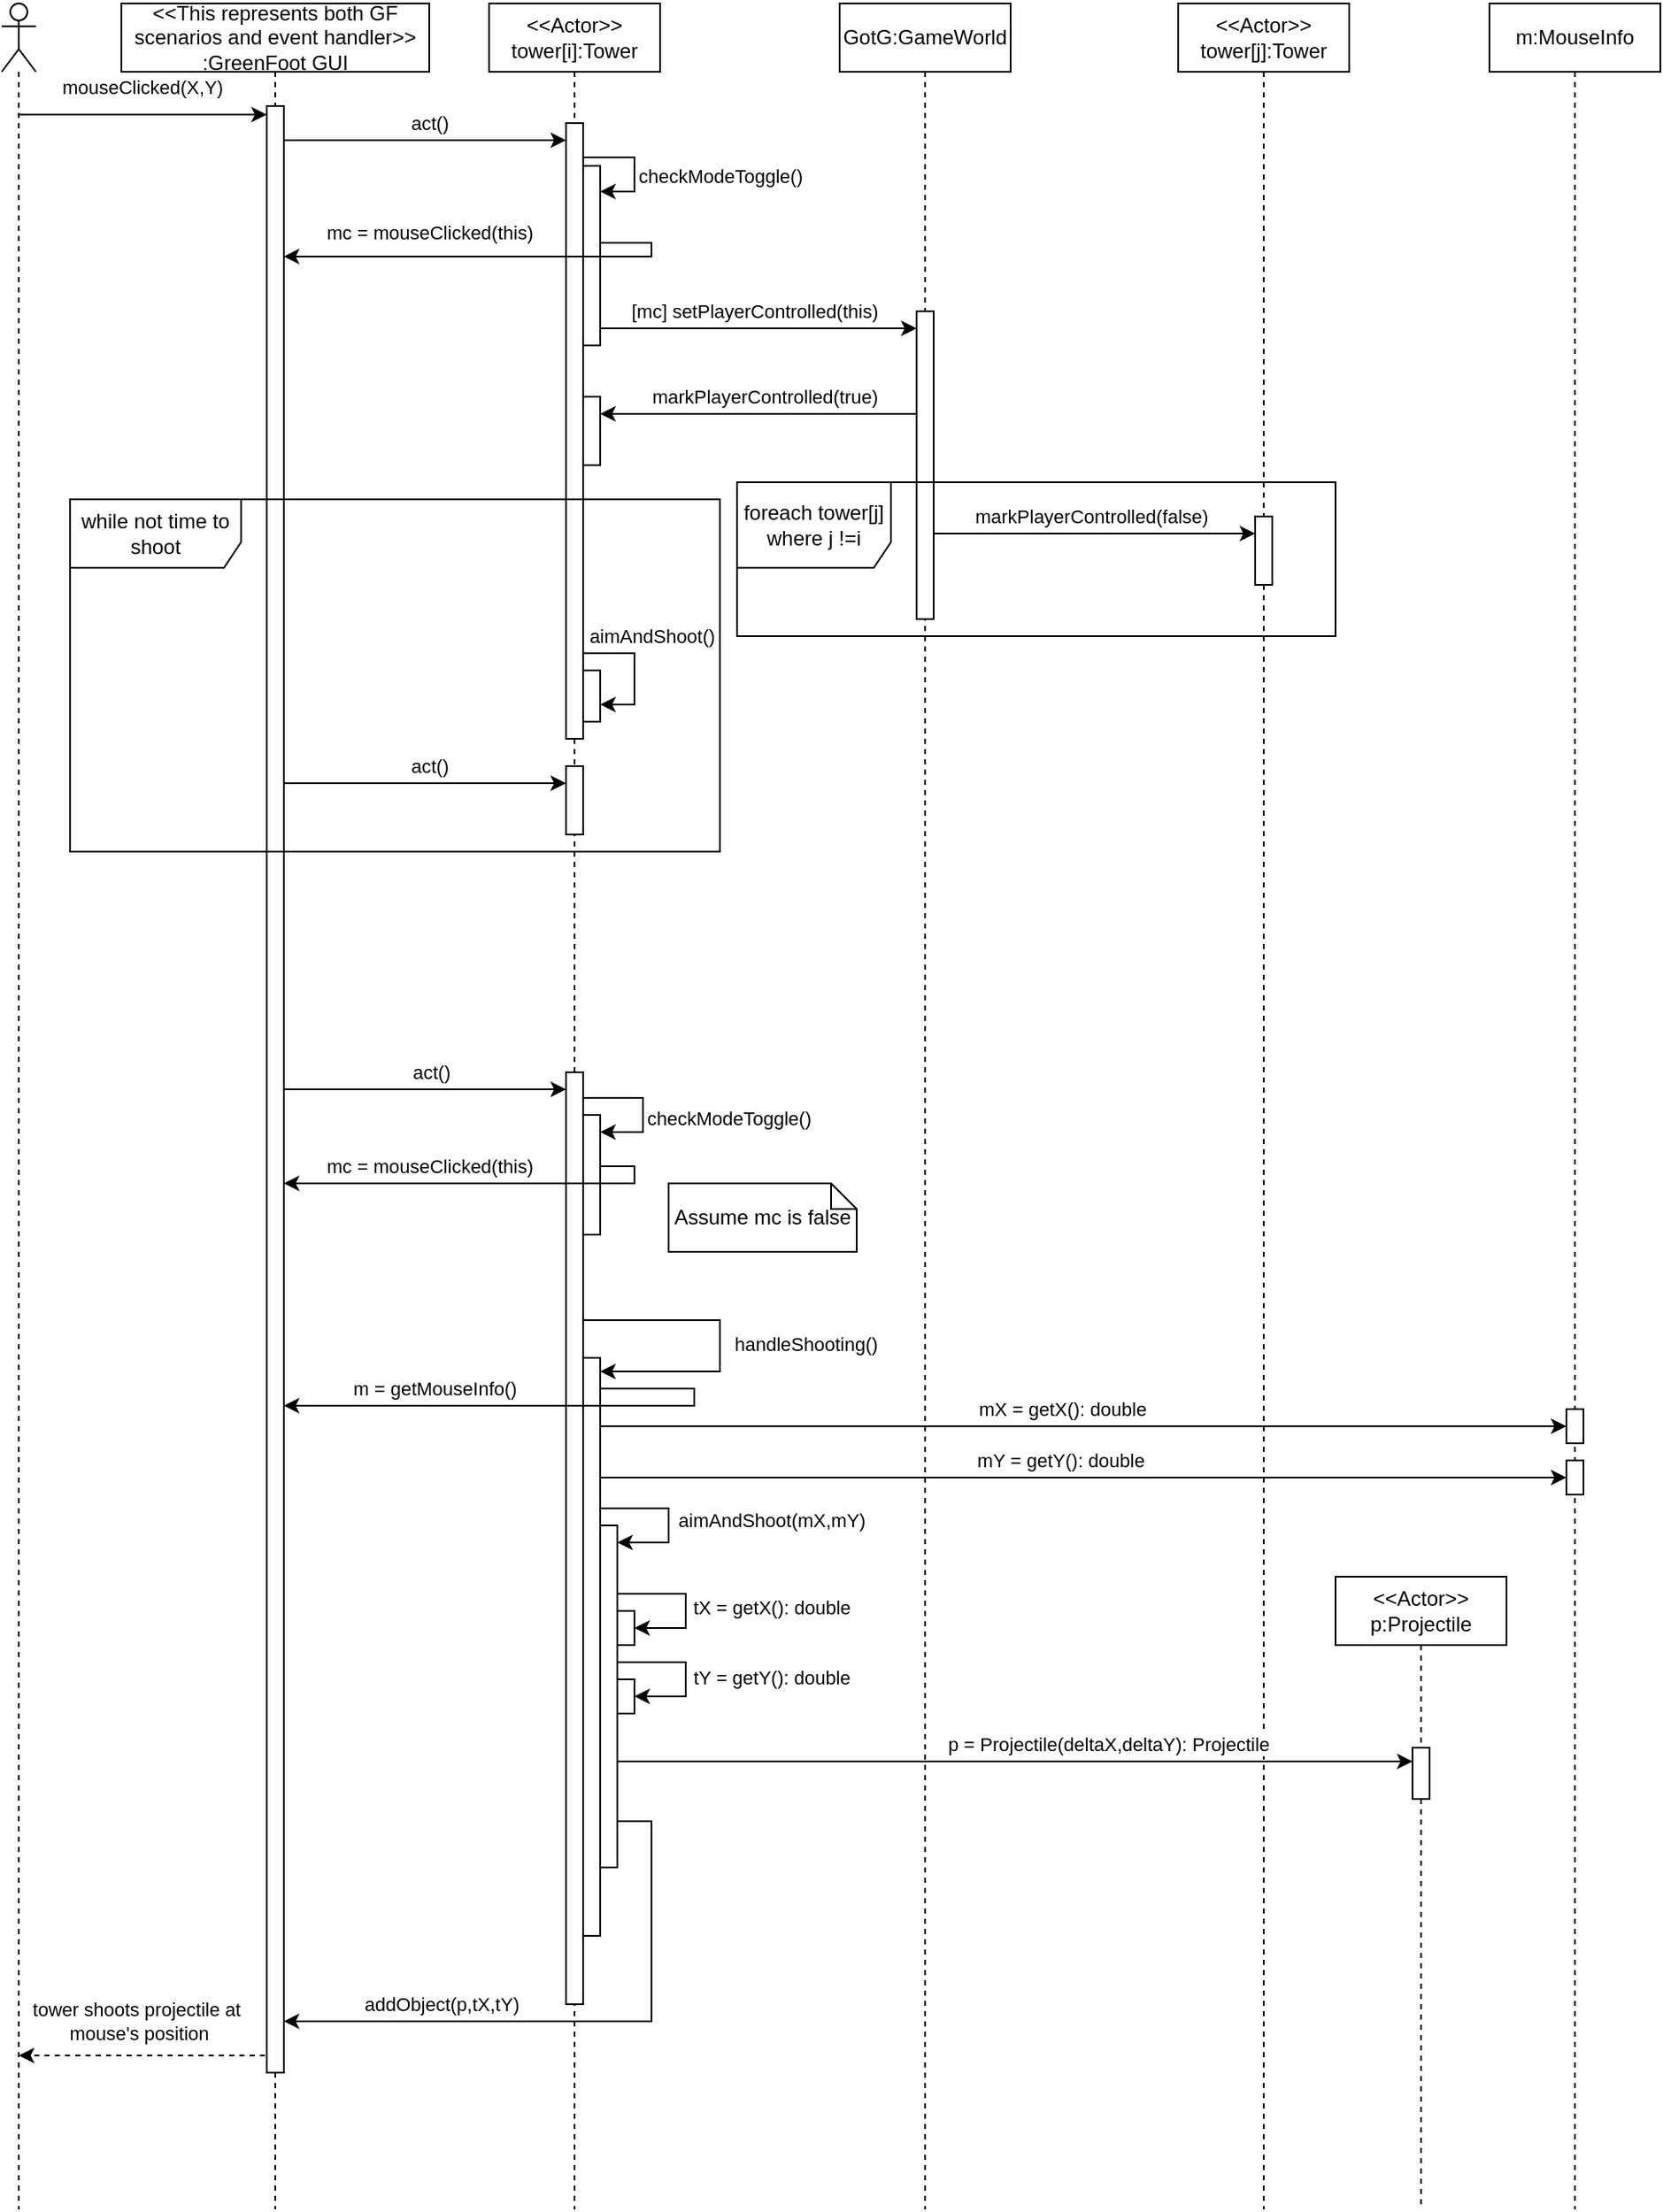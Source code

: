 <mxfile scale="1" border="20" version="24.2.5" type="device">
  <diagram name="Page-1" id="HYd8ncunls_-nP6pL6kR">
    <mxGraphModel dx="1257" dy="578" grid="1" gridSize="10" guides="1" tooltips="1" connect="1" arrows="1" fold="1" page="1" pageScale="1" pageWidth="850" pageHeight="1100" math="0" shadow="0">
      <root>
        <mxCell id="0" />
        <mxCell id="1" parent="0" />
        <mxCell id="9XVVSbY3bbq7c6_Pm6am-3" style="edgeStyle=orthogonalEdgeStyle;rounded=0;orthogonalLoop=1;jettySize=auto;html=1;curved=0;" parent="1" target="9XVVSbY3bbq7c6_Pm6am-5" edge="1">
          <mxGeometry relative="1" as="geometry">
            <mxPoint x="49.929" y="215.029" as="sourcePoint" />
            <mxPoint x="190" y="215" as="targetPoint" />
            <Array as="points">
              <mxPoint x="170" y="215" />
              <mxPoint x="170" y="215" />
            </Array>
          </mxGeometry>
        </mxCell>
        <mxCell id="9XVVSbY3bbq7c6_Pm6am-4" value="mouseClicked(X,Y)" style="edgeLabel;html=1;align=center;verticalAlign=middle;resizable=0;points=[];" parent="9XVVSbY3bbq7c6_Pm6am-3" vertex="1" connectable="0">
          <mxGeometry x="-0.473" y="-4" relative="1" as="geometry">
            <mxPoint x="34" y="-20" as="offset" />
          </mxGeometry>
        </mxCell>
        <mxCell id="9XVVSbY3bbq7c6_Pm6am-1" value="" style="shape=umlLifeline;perimeter=lifelinePerimeter;whiteSpace=wrap;html=1;container=1;dropTarget=0;collapsible=0;recursiveResize=0;outlineConnect=0;portConstraint=eastwest;newEdgeStyle={&quot;curved&quot;:0,&quot;rounded&quot;:0};participant=umlActor;" parent="1" vertex="1">
          <mxGeometry x="40" y="150" width="20" height="1290" as="geometry" />
        </mxCell>
        <mxCell id="9XVVSbY3bbq7c6_Pm6am-2" value="&amp;lt;&amp;lt;This represents both GF scenarios and event handler&amp;gt;&amp;gt;&lt;div&gt;:GreenFoot GUI&lt;/div&gt;" style="shape=umlLifeline;perimeter=lifelinePerimeter;whiteSpace=wrap;html=1;container=1;dropTarget=0;collapsible=0;recursiveResize=0;outlineConnect=0;portConstraint=eastwest;newEdgeStyle={&quot;curved&quot;:0,&quot;rounded&quot;:0};" parent="1" vertex="1">
          <mxGeometry x="110" y="150" width="180" height="1290" as="geometry" />
        </mxCell>
        <mxCell id="9XVVSbY3bbq7c6_Pm6am-5" value="" style="html=1;points=[[0,0,0,0,5],[0,1,0,0,-5],[1,0,0,0,5],[1,1,0,0,-5]];perimeter=orthogonalPerimeter;outlineConnect=0;targetShapes=umlLifeline;portConstraint=eastwest;newEdgeStyle={&quot;curved&quot;:0,&quot;rounded&quot;:0};" parent="9XVVSbY3bbq7c6_Pm6am-2" vertex="1">
          <mxGeometry x="85" y="60" width="10" height="1150" as="geometry" />
        </mxCell>
        <mxCell id="9XVVSbY3bbq7c6_Pm6am-6" value="&amp;lt;&amp;lt;Actor&amp;gt;&amp;gt;&lt;div&gt;tower[i]:Tower&lt;/div&gt;" style="shape=umlLifeline;perimeter=lifelinePerimeter;whiteSpace=wrap;html=1;container=1;dropTarget=0;collapsible=0;recursiveResize=0;outlineConnect=0;portConstraint=eastwest;newEdgeStyle={&quot;curved&quot;:0,&quot;rounded&quot;:0};" parent="1" vertex="1">
          <mxGeometry x="325" y="150" width="100" height="1290" as="geometry" />
        </mxCell>
        <mxCell id="9yuaqkuuKC39MN3WJqX9-4" style="edgeStyle=orthogonalEdgeStyle;rounded=0;orthogonalLoop=1;jettySize=auto;html=1;curved=0;" parent="9XVVSbY3bbq7c6_Pm6am-6" source="9XVVSbY3bbq7c6_Pm6am-9" target="9yuaqkuuKC39MN3WJqX9-1" edge="1">
          <mxGeometry relative="1" as="geometry">
            <Array as="points">
              <mxPoint x="85" y="90" />
              <mxPoint x="85" y="110" />
            </Array>
          </mxGeometry>
        </mxCell>
        <mxCell id="9yuaqkuuKC39MN3WJqX9-5" value="checkModeToggle()" style="edgeLabel;html=1;align=center;verticalAlign=middle;resizable=0;points=[];" parent="9yuaqkuuKC39MN3WJqX9-4" vertex="1" connectable="0">
          <mxGeometry x="0.248" relative="1" as="geometry">
            <mxPoint x="50" y="-3" as="offset" />
          </mxGeometry>
        </mxCell>
        <mxCell id="9XVVSbY3bbq7c6_Pm6am-9" value="" style="html=1;points=[[0,0,0,0,5],[0,1,0,0,-5],[1,0,0,0,5],[1,1,0,0,-5]];perimeter=orthogonalPerimeter;outlineConnect=0;targetShapes=umlLifeline;portConstraint=eastwest;newEdgeStyle={&quot;curved&quot;:0,&quot;rounded&quot;:0};" parent="9XVVSbY3bbq7c6_Pm6am-6" vertex="1">
          <mxGeometry x="45" y="70" width="10" height="360" as="geometry" />
        </mxCell>
        <mxCell id="9XVVSbY3bbq7c6_Pm6am-15" value="" style="html=1;points=[[0,0,0,0,5],[0,1,0,0,-5],[1,0,0,0,5],[1,1,0,0,-5]];perimeter=orthogonalPerimeter;outlineConnect=0;targetShapes=umlLifeline;portConstraint=eastwest;newEdgeStyle={&quot;curved&quot;:0,&quot;rounded&quot;:0};" parent="9XVVSbY3bbq7c6_Pm6am-6" vertex="1">
          <mxGeometry x="55" y="230" width="10" height="40" as="geometry" />
        </mxCell>
        <mxCell id="T2vPj24JK6pzReiYTWMQ-1" value="" style="html=1;points=[[0,0,0,0,5],[0,1,0,0,-5],[1,0,0,0,5],[1,1,0,0,-5]];perimeter=orthogonalPerimeter;outlineConnect=0;targetShapes=umlLifeline;portConstraint=eastwest;newEdgeStyle={&quot;curved&quot;:0,&quot;rounded&quot;:0};" parent="9XVVSbY3bbq7c6_Pm6am-6" vertex="1">
          <mxGeometry x="45" y="446" width="10" height="40" as="geometry" />
        </mxCell>
        <mxCell id="T2vPj24JK6pzReiYTWMQ-10" style="edgeStyle=orthogonalEdgeStyle;rounded=0;orthogonalLoop=1;jettySize=auto;html=1;curved=0;" parent="9XVVSbY3bbq7c6_Pm6am-6" source="T2vPj24JK6pzReiYTWMQ-5" target="T2vPj24JK6pzReiYTWMQ-9" edge="1">
          <mxGeometry relative="1" as="geometry">
            <Array as="points">
              <mxPoint x="135" y="770" />
              <mxPoint x="135" y="800" />
            </Array>
          </mxGeometry>
        </mxCell>
        <mxCell id="T2vPj24JK6pzReiYTWMQ-11" value="handleShooting()" style="edgeLabel;html=1;align=center;verticalAlign=middle;resizable=0;points=[];" parent="T2vPj24JK6pzReiYTWMQ-10" vertex="1" connectable="0">
          <mxGeometry x="-0.453" y="-1" relative="1" as="geometry">
            <mxPoint x="81" y="13" as="offset" />
          </mxGeometry>
        </mxCell>
        <mxCell id="T2vPj24JK6pzReiYTWMQ-5" value="" style="html=1;points=[[0,0,0,0,5],[0,1,0,0,-5],[1,0,0,0,5],[1,1,0,0,-5]];perimeter=orthogonalPerimeter;outlineConnect=0;targetShapes=umlLifeline;portConstraint=eastwest;newEdgeStyle={&quot;curved&quot;:0,&quot;rounded&quot;:0};" parent="9XVVSbY3bbq7c6_Pm6am-6" vertex="1">
          <mxGeometry x="45" y="625" width="10" height="545" as="geometry" />
        </mxCell>
        <mxCell id="T2vPj24JK6pzReiYTWMQ-34" style="edgeStyle=orthogonalEdgeStyle;rounded=0;orthogonalLoop=1;jettySize=auto;html=1;curved=0;" parent="9XVVSbY3bbq7c6_Pm6am-6" source="9yuaqkuuKC39MN3WJqX9-24" target="T2vPj24JK6pzReiYTWMQ-31" edge="1">
          <mxGeometry relative="1" as="geometry">
            <Array as="points">
              <mxPoint x="115" y="930" />
              <mxPoint x="115" y="950" />
            </Array>
            <mxPoint x="102" y="1020" as="sourcePoint" />
          </mxGeometry>
        </mxCell>
        <mxCell id="T2vPj24JK6pzReiYTWMQ-35" value="tX = getX(): double" style="edgeLabel;html=1;align=center;verticalAlign=middle;resizable=0;points=[];" parent="T2vPj24JK6pzReiYTWMQ-34" vertex="1" connectable="0">
          <mxGeometry x="0.234" y="1" relative="1" as="geometry">
            <mxPoint x="49" y="-8" as="offset" />
          </mxGeometry>
        </mxCell>
        <mxCell id="9yuaqkuuKC39MN3WJqX9-25" style="edgeStyle=orthogonalEdgeStyle;rounded=0;orthogonalLoop=1;jettySize=auto;html=1;curved=0;" parent="9XVVSbY3bbq7c6_Pm6am-6" source="T2vPj24JK6pzReiYTWMQ-9" target="9yuaqkuuKC39MN3WJqX9-24" edge="1">
          <mxGeometry relative="1" as="geometry">
            <Array as="points">
              <mxPoint x="105" y="880" />
              <mxPoint x="105" y="900" />
            </Array>
          </mxGeometry>
        </mxCell>
        <mxCell id="9yuaqkuuKC39MN3WJqX9-26" value="aimAndShoot(mX,mY)" style="edgeLabel;html=1;align=center;verticalAlign=middle;resizable=0;points=[];" parent="9yuaqkuuKC39MN3WJqX9-25" vertex="1" connectable="0">
          <mxGeometry x="0.044" y="2" relative="1" as="geometry">
            <mxPoint x="58" as="offset" />
          </mxGeometry>
        </mxCell>
        <mxCell id="T2vPj24JK6pzReiYTWMQ-9" value="" style="html=1;points=[[0,0,0,0,5],[0,1,0,0,-5],[1,0,0,0,5],[1,1,0,0,-5]];perimeter=orthogonalPerimeter;outlineConnect=0;targetShapes=umlLifeline;portConstraint=eastwest;newEdgeStyle={&quot;curved&quot;:0,&quot;rounded&quot;:0};" parent="9XVVSbY3bbq7c6_Pm6am-6" vertex="1">
          <mxGeometry x="55" y="792" width="10" height="338" as="geometry" />
        </mxCell>
        <mxCell id="T2vPj24JK6pzReiYTWMQ-31" value="" style="html=1;points=[[0,0,0,0,5],[0,1,0,0,-5],[1,0,0,0,5],[1,1,0,0,-5]];perimeter=orthogonalPerimeter;outlineConnect=0;targetShapes=umlLifeline;portConstraint=eastwest;newEdgeStyle={&quot;curved&quot;:0,&quot;rounded&quot;:0};" parent="9XVVSbY3bbq7c6_Pm6am-6" vertex="1">
          <mxGeometry x="75" y="940" width="10" height="20" as="geometry" />
        </mxCell>
        <mxCell id="T2vPj24JK6pzReiYTWMQ-33" value="" style="html=1;points=[[0,0,0,0,5],[0,1,0,0,-5],[1,0,0,0,5],[1,1,0,0,-5]];perimeter=orthogonalPerimeter;outlineConnect=0;targetShapes=umlLifeline;portConstraint=eastwest;newEdgeStyle={&quot;curved&quot;:0,&quot;rounded&quot;:0};" parent="9XVVSbY3bbq7c6_Pm6am-6" vertex="1">
          <mxGeometry x="75" y="980" width="10" height="20" as="geometry" />
        </mxCell>
        <mxCell id="T2vPj24JK6pzReiYTWMQ-36" style="edgeStyle=orthogonalEdgeStyle;rounded=0;orthogonalLoop=1;jettySize=auto;html=1;curved=0;" parent="9XVVSbY3bbq7c6_Pm6am-6" source="9yuaqkuuKC39MN3WJqX9-24" target="T2vPj24JK6pzReiYTWMQ-33" edge="1">
          <mxGeometry relative="1" as="geometry">
            <Array as="points">
              <mxPoint x="115" y="970" />
              <mxPoint x="115" y="990" />
            </Array>
            <mxPoint x="102" y="1060" as="sourcePoint" />
          </mxGeometry>
        </mxCell>
        <mxCell id="T2vPj24JK6pzReiYTWMQ-37" value="tY = getY(): double" style="edgeLabel;html=1;align=center;verticalAlign=middle;resizable=0;points=[];" parent="T2vPj24JK6pzReiYTWMQ-36" vertex="1" connectable="0">
          <mxGeometry x="0.242" y="-1" relative="1" as="geometry">
            <mxPoint x="51" y="-7" as="offset" />
          </mxGeometry>
        </mxCell>
        <mxCell id="9yuaqkuuKC39MN3WJqX9-1" value="" style="html=1;points=[[0,0,0,0,5],[0,1,0,0,-5],[1,0,0,0,5],[1,1,0,0,-5]];perimeter=orthogonalPerimeter;outlineConnect=0;targetShapes=umlLifeline;portConstraint=eastwest;newEdgeStyle={&quot;curved&quot;:0,&quot;rounded&quot;:0};" parent="9XVVSbY3bbq7c6_Pm6am-6" vertex="1">
          <mxGeometry x="55" y="95" width="10" height="105" as="geometry" />
        </mxCell>
        <mxCell id="9yuaqkuuKC39MN3WJqX9-8" value="" style="html=1;points=[[0,0,0,0,5],[0,1,0,0,-5],[1,0,0,0,5],[1,1,0,0,-5]];perimeter=orthogonalPerimeter;outlineConnect=0;targetShapes=umlLifeline;portConstraint=eastwest;newEdgeStyle={&quot;curved&quot;:0,&quot;rounded&quot;:0};" parent="9XVVSbY3bbq7c6_Pm6am-6" vertex="1">
          <mxGeometry x="55" y="390" width="10" height="30" as="geometry" />
        </mxCell>
        <mxCell id="9yuaqkuuKC39MN3WJqX9-9" style="edgeStyle=orthogonalEdgeStyle;rounded=0;orthogonalLoop=1;jettySize=auto;html=1;curved=0;" parent="9XVVSbY3bbq7c6_Pm6am-6" source="9XVVSbY3bbq7c6_Pm6am-9" target="9yuaqkuuKC39MN3WJqX9-8" edge="1">
          <mxGeometry relative="1" as="geometry">
            <Array as="points">
              <mxPoint x="85" y="380" />
              <mxPoint x="85" y="410" />
            </Array>
            <mxPoint x="65" y="390" as="sourcePoint" />
            <mxPoint x="75" y="410" as="targetPoint" />
          </mxGeometry>
        </mxCell>
        <mxCell id="9yuaqkuuKC39MN3WJqX9-10" value="aimAndShoot()" style="edgeLabel;html=1;align=center;verticalAlign=middle;resizable=0;points=[];" parent="9yuaqkuuKC39MN3WJqX9-9" vertex="1" connectable="0">
          <mxGeometry x="-0.453" y="-1" relative="1" as="geometry">
            <mxPoint x="18" y="-11" as="offset" />
          </mxGeometry>
        </mxCell>
        <mxCell id="9yuaqkuuKC39MN3WJqX9-16" style="edgeStyle=orthogonalEdgeStyle;rounded=0;orthogonalLoop=1;jettySize=auto;html=1;curved=0;" parent="9XVVSbY3bbq7c6_Pm6am-6" source="T2vPj24JK6pzReiYTWMQ-5" target="9yuaqkuuKC39MN3WJqX9-18" edge="1">
          <mxGeometry relative="1" as="geometry">
            <mxPoint x="60" y="640" as="sourcePoint" />
            <Array as="points">
              <mxPoint x="90" y="640" />
              <mxPoint x="90" y="660" />
            </Array>
          </mxGeometry>
        </mxCell>
        <mxCell id="9yuaqkuuKC39MN3WJqX9-17" value="checkModeToggle()" style="edgeLabel;html=1;align=center;verticalAlign=middle;resizable=0;points=[];" parent="9yuaqkuuKC39MN3WJqX9-16" vertex="1" connectable="0">
          <mxGeometry x="0.248" relative="1" as="geometry">
            <mxPoint x="50" y="-3" as="offset" />
          </mxGeometry>
        </mxCell>
        <mxCell id="9yuaqkuuKC39MN3WJqX9-18" value="" style="html=1;points=[[0,0,0,0,5],[0,1,0,0,-5],[1,0,0,0,5],[1,1,0,0,-5]];perimeter=orthogonalPerimeter;outlineConnect=0;targetShapes=umlLifeline;portConstraint=eastwest;newEdgeStyle={&quot;curved&quot;:0,&quot;rounded&quot;:0};" parent="9XVVSbY3bbq7c6_Pm6am-6" vertex="1">
          <mxGeometry x="55" y="650" width="10" height="70" as="geometry" />
        </mxCell>
        <mxCell id="9yuaqkuuKC39MN3WJqX9-24" value="" style="html=1;points=[[0,0,0,0,5],[0,1,0,0,-5],[1,0,0,0,5],[1,1,0,0,-5]];perimeter=orthogonalPerimeter;outlineConnect=0;targetShapes=umlLifeline;portConstraint=eastwest;newEdgeStyle={&quot;curved&quot;:0,&quot;rounded&quot;:0};" parent="9XVVSbY3bbq7c6_Pm6am-6" vertex="1">
          <mxGeometry x="65" y="890" width="10" height="200" as="geometry" />
        </mxCell>
        <mxCell id="9XVVSbY3bbq7c6_Pm6am-7" style="edgeStyle=orthogonalEdgeStyle;rounded=0;orthogonalLoop=1;jettySize=auto;html=1;curved=0;" parent="1" source="9XVVSbY3bbq7c6_Pm6am-5" target="9XVVSbY3bbq7c6_Pm6am-9" edge="1">
          <mxGeometry relative="1" as="geometry">
            <mxPoint x="210" y="219.999" as="sourcePoint" />
            <mxPoint x="379.5" y="199.999" as="targetPoint" />
            <Array as="points">
              <mxPoint x="340" y="230" />
              <mxPoint x="340" y="230" />
            </Array>
          </mxGeometry>
        </mxCell>
        <mxCell id="9XVVSbY3bbq7c6_Pm6am-8" value="act()" style="edgeLabel;html=1;align=center;verticalAlign=middle;resizable=0;points=[];" parent="9XVVSbY3bbq7c6_Pm6am-7" vertex="1" connectable="0">
          <mxGeometry x="0.161" y="-2" relative="1" as="geometry">
            <mxPoint x="-11" y="-12" as="offset" />
          </mxGeometry>
        </mxCell>
        <mxCell id="9XVVSbY3bbq7c6_Pm6am-10" value="GotG:GameWorld" style="shape=umlLifeline;perimeter=lifelinePerimeter;whiteSpace=wrap;html=1;container=1;dropTarget=0;collapsible=0;recursiveResize=0;outlineConnect=0;portConstraint=eastwest;newEdgeStyle={&quot;curved&quot;:0,&quot;rounded&quot;:0};" parent="1" vertex="1">
          <mxGeometry x="530" y="150" width="100" height="1290" as="geometry" />
        </mxCell>
        <mxCell id="9XVVSbY3bbq7c6_Pm6am-11" value="" style="html=1;points=[[0,0,0,0,5],[0,1,0,0,-5],[1,0,0,0,5],[1,1,0,0,-5]];perimeter=orthogonalPerimeter;outlineConnect=0;targetShapes=umlLifeline;portConstraint=eastwest;newEdgeStyle={&quot;curved&quot;:0,&quot;rounded&quot;:0};" parent="9XVVSbY3bbq7c6_Pm6am-10" vertex="1">
          <mxGeometry x="45" y="180" width="10" height="180" as="geometry" />
        </mxCell>
        <mxCell id="9XVVSbY3bbq7c6_Pm6am-13" style="edgeStyle=orthogonalEdgeStyle;rounded=0;orthogonalLoop=1;jettySize=auto;html=1;curved=0;" parent="1" source="9yuaqkuuKC39MN3WJqX9-1" target="9XVVSbY3bbq7c6_Pm6am-11" edge="1">
          <mxGeometry relative="1" as="geometry">
            <Array as="points">
              <mxPoint x="440" y="340" />
              <mxPoint x="440" y="340" />
            </Array>
            <mxPoint x="380" y="340" as="sourcePoint" />
          </mxGeometry>
        </mxCell>
        <mxCell id="9XVVSbY3bbq7c6_Pm6am-14" value="[mc] setPlayerControlled(this)" style="edgeLabel;html=1;align=center;verticalAlign=middle;resizable=0;points=[];" parent="9XVVSbY3bbq7c6_Pm6am-13" vertex="1" connectable="0">
          <mxGeometry x="-0.165" y="1" relative="1" as="geometry">
            <mxPoint x="13" y="-9" as="offset" />
          </mxGeometry>
        </mxCell>
        <mxCell id="9XVVSbY3bbq7c6_Pm6am-16" style="edgeStyle=orthogonalEdgeStyle;rounded=0;orthogonalLoop=1;jettySize=auto;html=1;curved=0;" parent="1" source="9XVVSbY3bbq7c6_Pm6am-11" target="9XVVSbY3bbq7c6_Pm6am-15" edge="1">
          <mxGeometry relative="1" as="geometry">
            <Array as="points">
              <mxPoint x="420" y="390" />
              <mxPoint x="420" y="390" />
            </Array>
          </mxGeometry>
        </mxCell>
        <mxCell id="9XVVSbY3bbq7c6_Pm6am-17" value="markPlayerControlled(true)" style="edgeLabel;html=1;align=center;verticalAlign=middle;resizable=0;points=[];" parent="9XVVSbY3bbq7c6_Pm6am-16" vertex="1" connectable="0">
          <mxGeometry x="0.165" relative="1" as="geometry">
            <mxPoint x="19" y="-10" as="offset" />
          </mxGeometry>
        </mxCell>
        <mxCell id="9XVVSbY3bbq7c6_Pm6am-18" value="foreach tower[j] where j !=i" style="shape=umlFrame;whiteSpace=wrap;html=1;pointerEvents=0;width=90;height=50;" parent="1" vertex="1">
          <mxGeometry x="470" y="430" width="350" height="90" as="geometry" />
        </mxCell>
        <mxCell id="9XVVSbY3bbq7c6_Pm6am-20" style="edgeStyle=orthogonalEdgeStyle;rounded=0;orthogonalLoop=1;jettySize=auto;html=1;curved=0;" parent="1" source="9XVVSbY3bbq7c6_Pm6am-11" target="9XVVSbY3bbq7c6_Pm6am-27" edge="1">
          <mxGeometry relative="1" as="geometry">
            <Array as="points">
              <mxPoint x="630" y="460" />
              <mxPoint x="630" y="460" />
            </Array>
          </mxGeometry>
        </mxCell>
        <mxCell id="9XVVSbY3bbq7c6_Pm6am-21" value="markPlayerControlled(false)" style="edgeLabel;html=1;align=center;verticalAlign=middle;resizable=0;points=[];" parent="9XVVSbY3bbq7c6_Pm6am-20" vertex="1" connectable="0">
          <mxGeometry x="0.226" y="-2" relative="1" as="geometry">
            <mxPoint x="-23" y="-12" as="offset" />
          </mxGeometry>
        </mxCell>
        <mxCell id="9XVVSbY3bbq7c6_Pm6am-22" style="edgeStyle=orthogonalEdgeStyle;rounded=0;orthogonalLoop=1;jettySize=auto;html=1;curved=0;dashed=1;" parent="1" target="9XVVSbY3bbq7c6_Pm6am-1" edge="1">
          <mxGeometry relative="1" as="geometry">
            <Array as="points">
              <mxPoint x="195" y="1350" />
            </Array>
            <mxPoint x="195" y="1333" as="sourcePoint" />
            <mxPoint x="49.5" y="1333" as="targetPoint" />
          </mxGeometry>
        </mxCell>
        <mxCell id="9XVVSbY3bbq7c6_Pm6am-23" value="tower shoots projectile at&amp;nbsp;&lt;div&gt;mouse&#39;s position&lt;/div&gt;" style="edgeLabel;html=1;align=center;verticalAlign=middle;resizable=0;points=[];" parent="9XVVSbY3bbq7c6_Pm6am-22" vertex="1" connectable="0">
          <mxGeometry x="0.176" y="-2" relative="1" as="geometry">
            <mxPoint x="3" y="-18" as="offset" />
          </mxGeometry>
        </mxCell>
        <mxCell id="9XVVSbY3bbq7c6_Pm6am-24" value="&amp;lt;&amp;lt;Actor&amp;gt;&amp;gt;&lt;div&gt;tower[j]:Tower&lt;/div&gt;" style="shape=umlLifeline;perimeter=lifelinePerimeter;whiteSpace=wrap;html=1;container=1;dropTarget=0;collapsible=0;recursiveResize=0;outlineConnect=0;portConstraint=eastwest;newEdgeStyle={&quot;curved&quot;:0,&quot;rounded&quot;:0};" parent="1" vertex="1">
          <mxGeometry x="728" y="150" width="100" height="1290" as="geometry" />
        </mxCell>
        <mxCell id="9XVVSbY3bbq7c6_Pm6am-27" value="" style="html=1;points=[[0,0,0,0,5],[0,1,0,0,-5],[1,0,0,0,5],[1,1,0,0,-5]];perimeter=orthogonalPerimeter;outlineConnect=0;targetShapes=umlLifeline;portConstraint=eastwest;newEdgeStyle={&quot;curved&quot;:0,&quot;rounded&quot;:0};" parent="9XVVSbY3bbq7c6_Pm6am-24" vertex="1">
          <mxGeometry x="45" y="300" width="10" height="40" as="geometry" />
        </mxCell>
        <mxCell id="T2vPj24JK6pzReiYTWMQ-2" style="edgeStyle=orthogonalEdgeStyle;rounded=0;orthogonalLoop=1;jettySize=auto;html=1;curved=0;" parent="1" target="T2vPj24JK6pzReiYTWMQ-1" edge="1">
          <mxGeometry relative="1" as="geometry">
            <Array as="points">
              <mxPoint x="250" y="606" />
              <mxPoint x="250" y="606" />
            </Array>
            <mxPoint x="205" y="606" as="sourcePoint" />
          </mxGeometry>
        </mxCell>
        <mxCell id="T2vPj24JK6pzReiYTWMQ-4" value="act()" style="edgeLabel;html=1;align=center;verticalAlign=middle;resizable=0;points=[];" parent="T2vPj24JK6pzReiYTWMQ-2" vertex="1" connectable="0">
          <mxGeometry x="-0.164" y="5" relative="1" as="geometry">
            <mxPoint x="16" y="-5" as="offset" />
          </mxGeometry>
        </mxCell>
        <mxCell id="T2vPj24JK6pzReiYTWMQ-3" value="while not time to shoot" style="shape=umlFrame;whiteSpace=wrap;html=1;pointerEvents=0;width=100;height=40;" parent="1" vertex="1">
          <mxGeometry x="80" y="440" width="380" height="206" as="geometry" />
        </mxCell>
        <mxCell id="T2vPj24JK6pzReiYTWMQ-7" style="edgeStyle=orthogonalEdgeStyle;rounded=0;orthogonalLoop=1;jettySize=auto;html=1;curved=0;" parent="1" target="T2vPj24JK6pzReiYTWMQ-5" edge="1">
          <mxGeometry relative="1" as="geometry">
            <Array as="points">
              <mxPoint x="250" y="785" />
              <mxPoint x="250" y="785" />
            </Array>
            <mxPoint x="205" y="785" as="sourcePoint" />
          </mxGeometry>
        </mxCell>
        <mxCell id="T2vPj24JK6pzReiYTWMQ-8" value="act()" style="edgeLabel;html=1;align=center;verticalAlign=middle;resizable=0;points=[];" parent="T2vPj24JK6pzReiYTWMQ-7" vertex="1" connectable="0">
          <mxGeometry x="-0.038" y="-1" relative="1" as="geometry">
            <mxPoint x="6" y="-11" as="offset" />
          </mxGeometry>
        </mxCell>
        <mxCell id="T2vPj24JK6pzReiYTWMQ-12" style="edgeStyle=orthogonalEdgeStyle;rounded=0;orthogonalLoop=1;jettySize=auto;html=1;curved=0;" parent="1" target="9XVVSbY3bbq7c6_Pm6am-5" edge="1">
          <mxGeometry relative="1" as="geometry">
            <Array as="points">
              <mxPoint x="420" y="1213" />
              <mxPoint x="420" y="1330" />
            </Array>
            <mxPoint x="400" y="1213" as="sourcePoint" />
            <mxPoint x="205" y="1313" as="targetPoint" />
          </mxGeometry>
        </mxCell>
        <mxCell id="T2vPj24JK6pzReiYTWMQ-19" value="addObject(p,tX,tY)" style="edgeLabel;html=1;align=center;verticalAlign=middle;resizable=0;points=[];" parent="T2vPj24JK6pzReiYTWMQ-12" vertex="1" connectable="0">
          <mxGeometry x="0.202" y="4" relative="1" as="geometry">
            <mxPoint x="-49" y="-14" as="offset" />
          </mxGeometry>
        </mxCell>
        <mxCell id="T2vPj24JK6pzReiYTWMQ-13" value="&amp;lt;&amp;lt;Actor&amp;gt;&amp;gt;&lt;div&gt;p:Projectile&lt;/div&gt;" style="shape=umlLifeline;perimeter=lifelinePerimeter;whiteSpace=wrap;html=1;container=1;dropTarget=0;collapsible=0;recursiveResize=0;outlineConnect=0;portConstraint=eastwest;newEdgeStyle={&quot;curved&quot;:0,&quot;rounded&quot;:0};" parent="1" vertex="1">
          <mxGeometry x="820" y="1070" width="100" height="370" as="geometry" />
        </mxCell>
        <mxCell id="T2vPj24JK6pzReiYTWMQ-25" value="" style="html=1;points=[[0,0,0,0,5],[0,1,0,0,-5],[1,0,0,0,5],[1,1,0,0,-5]];perimeter=orthogonalPerimeter;outlineConnect=0;targetShapes=umlLifeline;portConstraint=eastwest;newEdgeStyle={&quot;curved&quot;:0,&quot;rounded&quot;:0};" parent="T2vPj24JK6pzReiYTWMQ-13" vertex="1">
          <mxGeometry x="45" y="100" width="10" height="30" as="geometry" />
        </mxCell>
        <mxCell id="T2vPj24JK6pzReiYTWMQ-17" style="edgeStyle=orthogonalEdgeStyle;rounded=0;orthogonalLoop=1;jettySize=auto;html=1;curved=0;strokeColor=default;" parent="1" target="T2vPj24JK6pzReiYTWMQ-25" edge="1">
          <mxGeometry relative="1" as="geometry">
            <mxPoint x="400" y="1178" as="sourcePoint" />
            <mxPoint x="870" y="1212.95" as="targetPoint" />
            <Array as="points">
              <mxPoint x="520" y="1178" />
              <mxPoint x="520" y="1178" />
            </Array>
          </mxGeometry>
        </mxCell>
        <mxCell id="T2vPj24JK6pzReiYTWMQ-18" value="p = Projectile(deltaX,deltaY): Projectile" style="edgeLabel;html=1;align=center;verticalAlign=middle;resizable=0;points=[];" parent="T2vPj24JK6pzReiYTWMQ-17" vertex="1" connectable="0">
          <mxGeometry x="-0.086" y="-1" relative="1" as="geometry">
            <mxPoint x="74" y="-11" as="offset" />
          </mxGeometry>
        </mxCell>
        <mxCell id="T2vPj24JK6pzReiYTWMQ-20" value="m:MouseInfo" style="shape=umlLifeline;perimeter=lifelinePerimeter;whiteSpace=wrap;html=1;container=1;dropTarget=0;collapsible=0;recursiveResize=0;outlineConnect=0;portConstraint=eastwest;newEdgeStyle={&quot;curved&quot;:0,&quot;rounded&quot;:0};" parent="1" vertex="1">
          <mxGeometry x="910" y="150" width="100" height="1290" as="geometry" />
        </mxCell>
        <mxCell id="T2vPj24JK6pzReiYTWMQ-27" value="" style="html=1;points=[[0,0,0,0,5],[0,1,0,0,-5],[1,0,0,0,5],[1,1,0,0,-5]];perimeter=orthogonalPerimeter;outlineConnect=0;targetShapes=umlLifeline;portConstraint=eastwest;newEdgeStyle={&quot;curved&quot;:0,&quot;rounded&quot;:0};" parent="T2vPj24JK6pzReiYTWMQ-20" vertex="1">
          <mxGeometry x="45" y="822" width="10" height="20" as="geometry" />
        </mxCell>
        <mxCell id="T2vPj24JK6pzReiYTWMQ-28" value="" style="html=1;points=[[0,0,0,0,5],[0,1,0,0,-5],[1,0,0,0,5],[1,1,0,0,-5]];perimeter=orthogonalPerimeter;outlineConnect=0;targetShapes=umlLifeline;portConstraint=eastwest;newEdgeStyle={&quot;curved&quot;:0,&quot;rounded&quot;:0};" parent="T2vPj24JK6pzReiYTWMQ-20" vertex="1">
          <mxGeometry x="45" y="852" width="10" height="20" as="geometry" />
        </mxCell>
        <mxCell id="T2vPj24JK6pzReiYTWMQ-22" style="edgeStyle=orthogonalEdgeStyle;rounded=0;orthogonalLoop=1;jettySize=auto;html=1;curved=0;" parent="1" source="T2vPj24JK6pzReiYTWMQ-9" target="T2vPj24JK6pzReiYTWMQ-27" edge="1">
          <mxGeometry relative="1" as="geometry">
            <mxPoint x="975" y="982" as="targetPoint" />
            <Array as="points">
              <mxPoint x="530" y="982" />
              <mxPoint x="530" y="982" />
            </Array>
          </mxGeometry>
        </mxCell>
        <mxCell id="T2vPj24JK6pzReiYTWMQ-26" value="mX = getX(): double" style="edgeLabel;html=1;align=center;verticalAlign=middle;resizable=0;points=[];" parent="T2vPj24JK6pzReiYTWMQ-22" vertex="1" connectable="0">
          <mxGeometry x="0.07" y="-2" relative="1" as="geometry">
            <mxPoint x="-33" y="-12" as="offset" />
          </mxGeometry>
        </mxCell>
        <mxCell id="T2vPj24JK6pzReiYTWMQ-29" style="edgeStyle=orthogonalEdgeStyle;rounded=0;orthogonalLoop=1;jettySize=auto;html=1;curved=0;" parent="1" source="T2vPj24JK6pzReiYTWMQ-9" target="T2vPj24JK6pzReiYTWMQ-28" edge="1">
          <mxGeometry relative="1" as="geometry">
            <Array as="points">
              <mxPoint x="530" y="1012" />
              <mxPoint x="530" y="1012" />
            </Array>
          </mxGeometry>
        </mxCell>
        <mxCell id="T2vPj24JK6pzReiYTWMQ-30" value="mY = getY(): double" style="edgeLabel;html=1;align=center;verticalAlign=middle;resizable=0;points=[];" parent="T2vPj24JK6pzReiYTWMQ-29" vertex="1" connectable="0">
          <mxGeometry x="0.045" relative="1" as="geometry">
            <mxPoint x="-26" y="-10" as="offset" />
          </mxGeometry>
        </mxCell>
        <mxCell id="9yuaqkuuKC39MN3WJqX9-6" style="edgeStyle=orthogonalEdgeStyle;rounded=0;orthogonalLoop=1;jettySize=auto;html=1;curved=0;" parent="1" source="9yuaqkuuKC39MN3WJqX9-1" target="9XVVSbY3bbq7c6_Pm6am-5" edge="1">
          <mxGeometry relative="1" as="geometry">
            <mxPoint x="60" y="320" as="sourcePoint" />
            <mxPoint x="225" y="320" as="targetPoint" />
            <Array as="points">
              <mxPoint x="420" y="290" />
              <mxPoint x="420" y="298" />
            </Array>
          </mxGeometry>
        </mxCell>
        <mxCell id="9yuaqkuuKC39MN3WJqX9-7" value="mc = mouseClicked(this)" style="edgeLabel;html=1;align=center;verticalAlign=middle;resizable=0;points=[];" parent="9yuaqkuuKC39MN3WJqX9-6" vertex="1" connectable="0">
          <mxGeometry x="0.161" y="-2" relative="1" as="geometry">
            <mxPoint x="-21" y="-12" as="offset" />
          </mxGeometry>
        </mxCell>
        <mxCell id="9yuaqkuuKC39MN3WJqX9-21" value="Assume mc is false" style="shape=note;size=15;whiteSpace=wrap;html=1;" parent="1" vertex="1">
          <mxGeometry x="430" y="840" width="110" height="40" as="geometry" />
        </mxCell>
        <mxCell id="9yuaqkuuKC39MN3WJqX9-19" style="edgeStyle=orthogonalEdgeStyle;rounded=0;orthogonalLoop=1;jettySize=auto;html=1;curved=0;" parent="1" source="9yuaqkuuKC39MN3WJqX9-18" target="9XVVSbY3bbq7c6_Pm6am-5" edge="1">
          <mxGeometry relative="1" as="geometry">
            <mxPoint x="1280" y="810" as="sourcePoint" />
            <mxPoint x="1010" y="838" as="targetPoint" />
            <Array as="points">
              <mxPoint x="410" y="830" />
              <mxPoint x="410" y="840" />
            </Array>
          </mxGeometry>
        </mxCell>
        <mxCell id="9yuaqkuuKC39MN3WJqX9-20" value="mc = mouseClicked(this)" style="edgeLabel;html=1;align=center;verticalAlign=middle;resizable=0;points=[];" parent="9yuaqkuuKC39MN3WJqX9-19" vertex="1" connectable="0">
          <mxGeometry x="0.161" y="-2" relative="1" as="geometry">
            <mxPoint x="-14" y="-8" as="offset" />
          </mxGeometry>
        </mxCell>
        <mxCell id="9yuaqkuuKC39MN3WJqX9-22" style="edgeStyle=orthogonalEdgeStyle;rounded=0;orthogonalLoop=1;jettySize=auto;html=1;curved=0;" parent="1" source="T2vPj24JK6pzReiYTWMQ-9" target="9XVVSbY3bbq7c6_Pm6am-5" edge="1">
          <mxGeometry relative="1" as="geometry">
            <mxPoint x="425" y="960" as="sourcePoint" />
            <mxPoint x="240" y="970" as="targetPoint" />
            <Array as="points">
              <mxPoint x="445" y="960" />
              <mxPoint x="445" y="970" />
            </Array>
          </mxGeometry>
        </mxCell>
        <mxCell id="9yuaqkuuKC39MN3WJqX9-23" value="m = getMouseInfo()" style="edgeLabel;html=1;align=center;verticalAlign=middle;resizable=0;points=[];" parent="9yuaqkuuKC39MN3WJqX9-22" vertex="1" connectable="0">
          <mxGeometry x="0.161" y="-2" relative="1" as="geometry">
            <mxPoint x="-40" y="-8" as="offset" />
          </mxGeometry>
        </mxCell>
      </root>
    </mxGraphModel>
  </diagram>
</mxfile>
